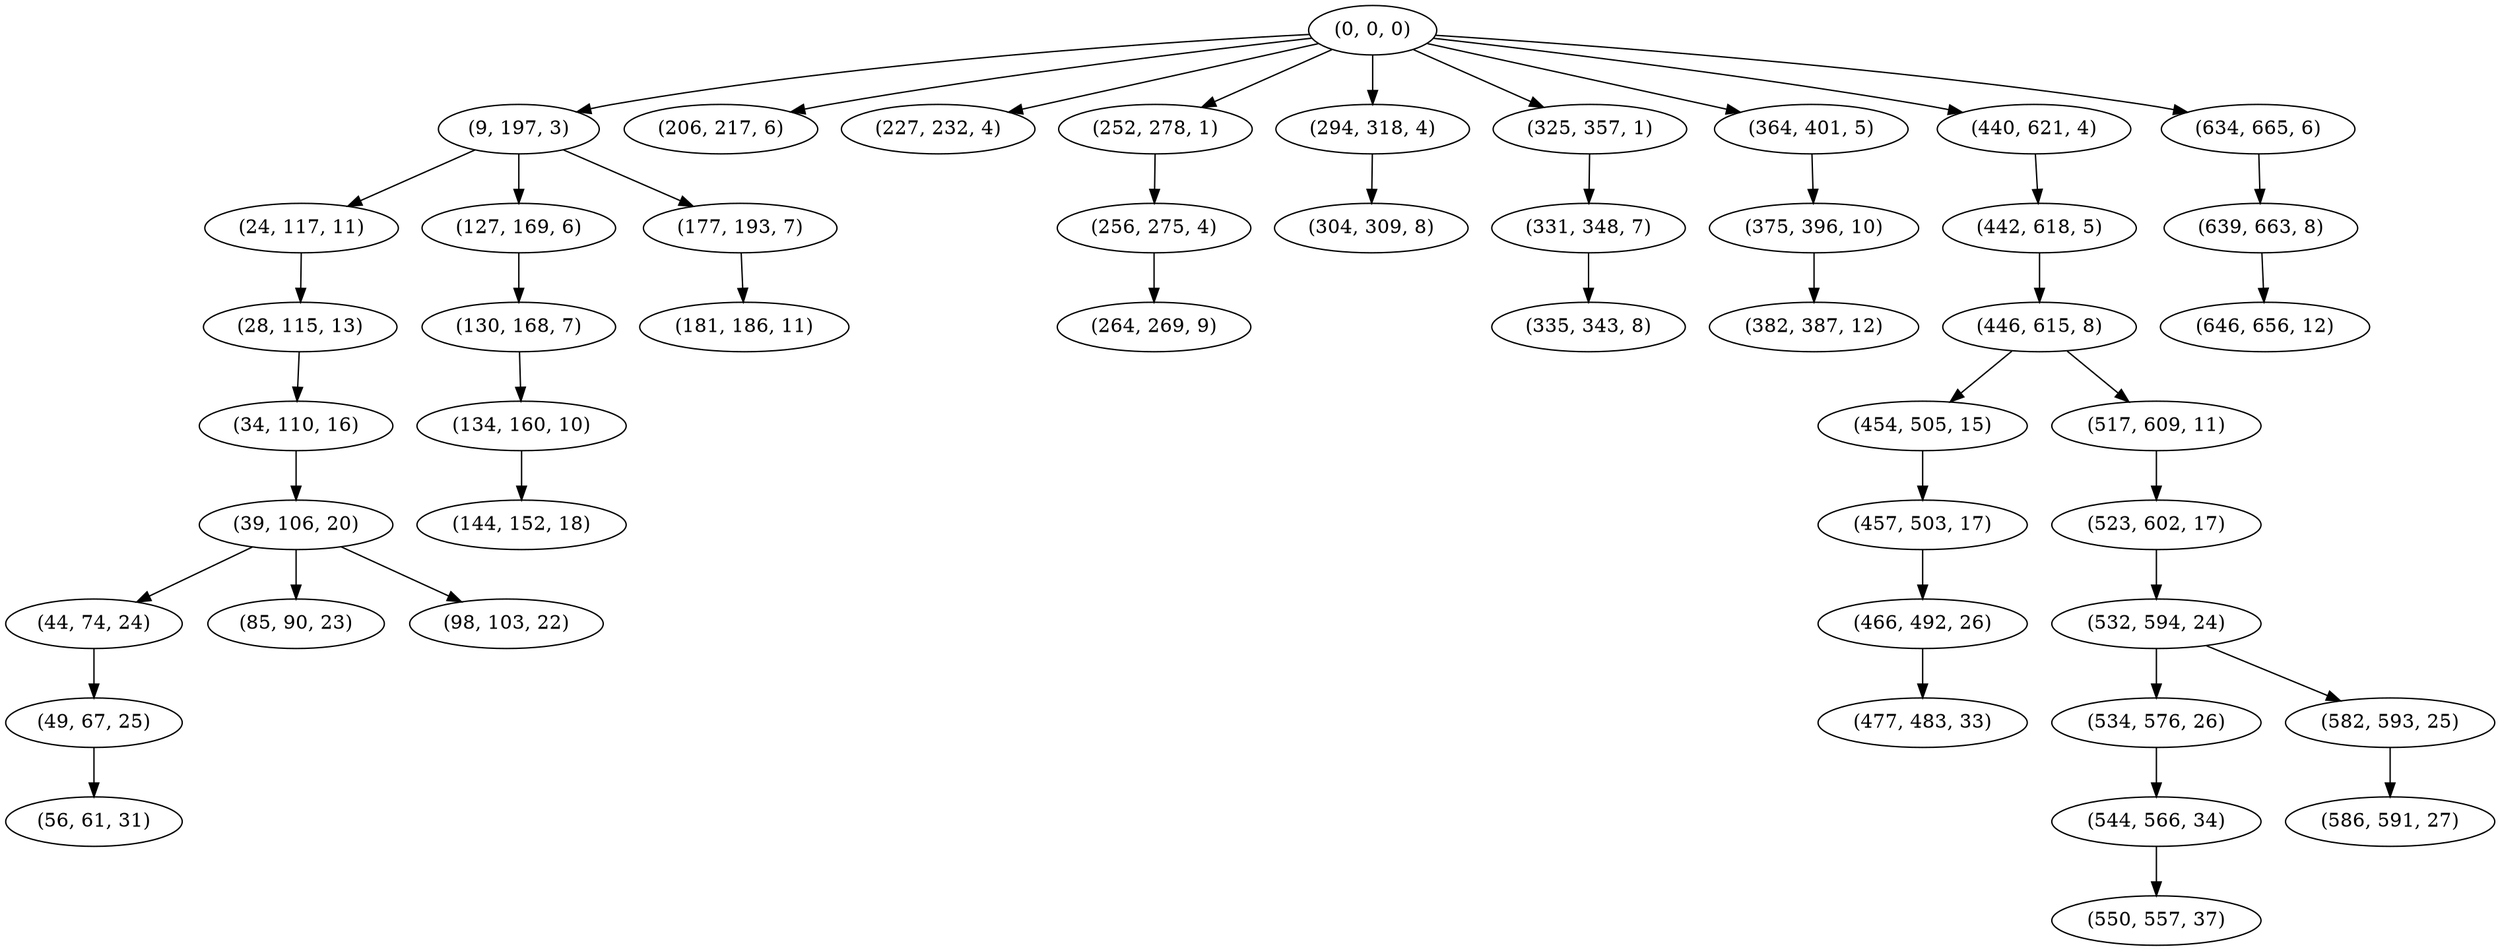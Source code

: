 digraph tree {
    "(0, 0, 0)";
    "(9, 197, 3)";
    "(24, 117, 11)";
    "(28, 115, 13)";
    "(34, 110, 16)";
    "(39, 106, 20)";
    "(44, 74, 24)";
    "(49, 67, 25)";
    "(56, 61, 31)";
    "(85, 90, 23)";
    "(98, 103, 22)";
    "(127, 169, 6)";
    "(130, 168, 7)";
    "(134, 160, 10)";
    "(144, 152, 18)";
    "(177, 193, 7)";
    "(181, 186, 11)";
    "(206, 217, 6)";
    "(227, 232, 4)";
    "(252, 278, 1)";
    "(256, 275, 4)";
    "(264, 269, 9)";
    "(294, 318, 4)";
    "(304, 309, 8)";
    "(325, 357, 1)";
    "(331, 348, 7)";
    "(335, 343, 8)";
    "(364, 401, 5)";
    "(375, 396, 10)";
    "(382, 387, 12)";
    "(440, 621, 4)";
    "(442, 618, 5)";
    "(446, 615, 8)";
    "(454, 505, 15)";
    "(457, 503, 17)";
    "(466, 492, 26)";
    "(477, 483, 33)";
    "(517, 609, 11)";
    "(523, 602, 17)";
    "(532, 594, 24)";
    "(534, 576, 26)";
    "(544, 566, 34)";
    "(550, 557, 37)";
    "(582, 593, 25)";
    "(586, 591, 27)";
    "(634, 665, 6)";
    "(639, 663, 8)";
    "(646, 656, 12)";
    "(0, 0, 0)" -> "(9, 197, 3)";
    "(0, 0, 0)" -> "(206, 217, 6)";
    "(0, 0, 0)" -> "(227, 232, 4)";
    "(0, 0, 0)" -> "(252, 278, 1)";
    "(0, 0, 0)" -> "(294, 318, 4)";
    "(0, 0, 0)" -> "(325, 357, 1)";
    "(0, 0, 0)" -> "(364, 401, 5)";
    "(0, 0, 0)" -> "(440, 621, 4)";
    "(0, 0, 0)" -> "(634, 665, 6)";
    "(9, 197, 3)" -> "(24, 117, 11)";
    "(9, 197, 3)" -> "(127, 169, 6)";
    "(9, 197, 3)" -> "(177, 193, 7)";
    "(24, 117, 11)" -> "(28, 115, 13)";
    "(28, 115, 13)" -> "(34, 110, 16)";
    "(34, 110, 16)" -> "(39, 106, 20)";
    "(39, 106, 20)" -> "(44, 74, 24)";
    "(39, 106, 20)" -> "(85, 90, 23)";
    "(39, 106, 20)" -> "(98, 103, 22)";
    "(44, 74, 24)" -> "(49, 67, 25)";
    "(49, 67, 25)" -> "(56, 61, 31)";
    "(127, 169, 6)" -> "(130, 168, 7)";
    "(130, 168, 7)" -> "(134, 160, 10)";
    "(134, 160, 10)" -> "(144, 152, 18)";
    "(177, 193, 7)" -> "(181, 186, 11)";
    "(252, 278, 1)" -> "(256, 275, 4)";
    "(256, 275, 4)" -> "(264, 269, 9)";
    "(294, 318, 4)" -> "(304, 309, 8)";
    "(325, 357, 1)" -> "(331, 348, 7)";
    "(331, 348, 7)" -> "(335, 343, 8)";
    "(364, 401, 5)" -> "(375, 396, 10)";
    "(375, 396, 10)" -> "(382, 387, 12)";
    "(440, 621, 4)" -> "(442, 618, 5)";
    "(442, 618, 5)" -> "(446, 615, 8)";
    "(446, 615, 8)" -> "(454, 505, 15)";
    "(446, 615, 8)" -> "(517, 609, 11)";
    "(454, 505, 15)" -> "(457, 503, 17)";
    "(457, 503, 17)" -> "(466, 492, 26)";
    "(466, 492, 26)" -> "(477, 483, 33)";
    "(517, 609, 11)" -> "(523, 602, 17)";
    "(523, 602, 17)" -> "(532, 594, 24)";
    "(532, 594, 24)" -> "(534, 576, 26)";
    "(532, 594, 24)" -> "(582, 593, 25)";
    "(534, 576, 26)" -> "(544, 566, 34)";
    "(544, 566, 34)" -> "(550, 557, 37)";
    "(582, 593, 25)" -> "(586, 591, 27)";
    "(634, 665, 6)" -> "(639, 663, 8)";
    "(639, 663, 8)" -> "(646, 656, 12)";
}
